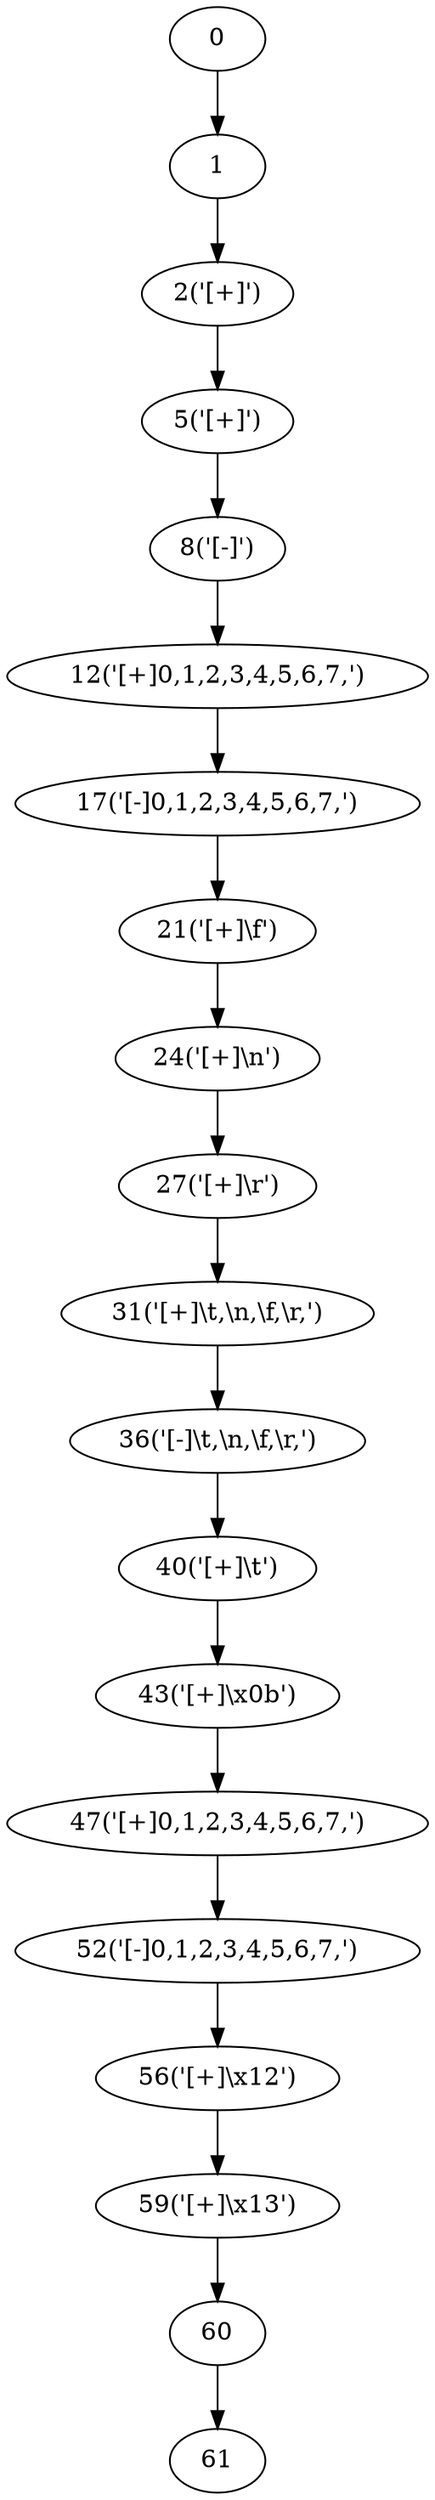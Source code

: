 digraph g {
	0 ;
	1 ;
	2 [label="2('[+]')"];
	5 [label="5('[+]')"];
	8 [label="8('[-]')"];
	12 [label="12('[+]0,1,2,3,4,5,6,7,')"];
	17 [label="17('[-]0,1,2,3,4,5,6,7,')"];
	21 [label="21('[+]\\f')"];
	24 [label="24('[+]\\n')"];
	27 [label="27('[+]\\r')"];
	31 [label="31('[+]\\t,\\n,\\f,\\r,')"];
	36 [label="36('[-]\\t,\\n,\\f,\\r,')"];
	40 [label="40('[+]\\t')"];
	43 [label="43('[+]\\x0b')"];
	47 [label="47('[+]0,1,2,3,4,5,6,7,')"];
	52 [label="52('[-]0,1,2,3,4,5,6,7,')"];
	56 [label="56('[+]\\x12')"];
	59 [label="59('[+]\\x13')"];
	60 ;
	61 ;
	0->1;
	1->2;
	2->5;
	5->8;
	8->12;
	12->17;
	17->21;
	21->24;
	24->27;
	27->31;
	31->36;
	36->40;
	40->43;
	43->47;
	47->52;
	52->56;
	56->59;
	59->60;
	60->61;
}
